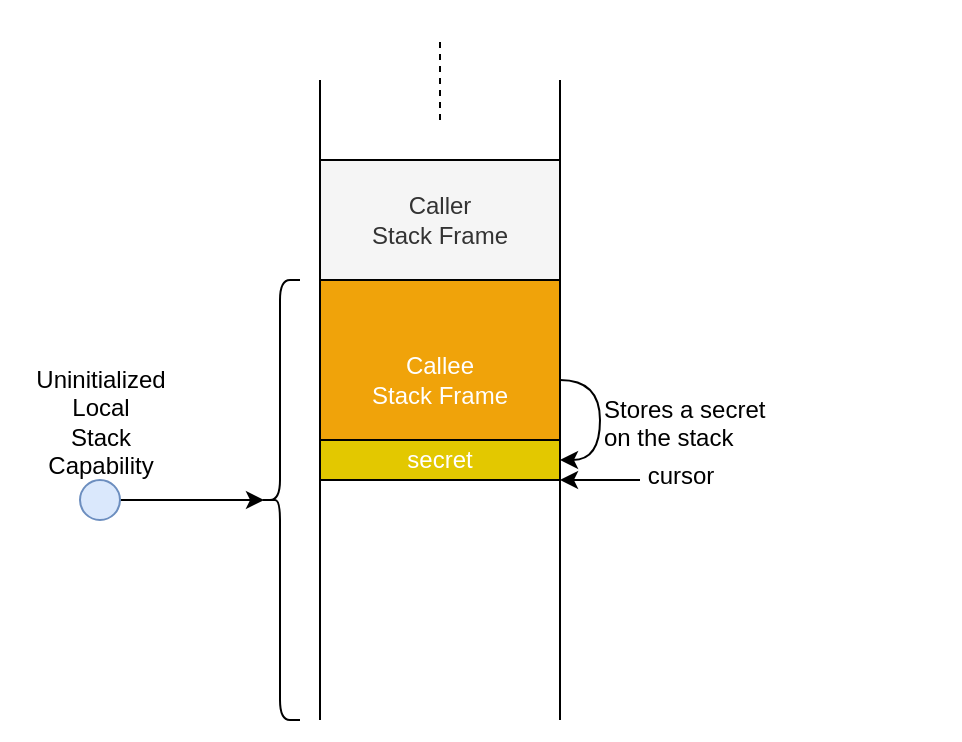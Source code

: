 <mxfile version="12.9.13" type="device"><diagram id="PjYeybVtm9ufVhOcvGIO" name="Page-1"><mxGraphModel dx="1164" dy="729" grid="1" gridSize="10" guides="1" tooltips="1" connect="1" arrows="1" fold="1" page="1" pageScale="1" pageWidth="850" pageHeight="1100" math="0" shadow="0"><root><mxCell id="0"/><mxCell id="1" parent="0"/><mxCell id="wPLPAHOMjOfh2jZ0A3bF-1" value="" style="rounded=0;whiteSpace=wrap;html=1;strokeColor=none;fillColor=none;fontSize=12;" parent="1" vertex="1"><mxGeometry x="80" y="40" width="480" height="370" as="geometry"/></mxCell><mxCell id="3q2pvhwi0i0WQqCyVRY3-1" value="" style="endArrow=none;html=1;" parent="1" edge="1"><mxGeometry width="50" height="50" relative="1" as="geometry"><mxPoint x="240" y="400" as="sourcePoint"/><mxPoint x="240" y="80" as="targetPoint"/></mxGeometry></mxCell><mxCell id="3q2pvhwi0i0WQqCyVRY3-2" value="" style="endArrow=none;html=1;" parent="1" edge="1"><mxGeometry width="50" height="50" relative="1" as="geometry"><mxPoint x="360" y="400" as="sourcePoint"/><mxPoint x="360" y="80" as="targetPoint"/></mxGeometry></mxCell><mxCell id="3q2pvhwi0i0WQqCyVRY3-3" value="" style="endArrow=none;dashed=1;html=1;" parent="1" edge="1"><mxGeometry width="50" height="50" relative="1" as="geometry"><mxPoint x="300" y="100" as="sourcePoint"/><mxPoint x="300" y="60" as="targetPoint"/></mxGeometry></mxCell><mxCell id="3q2pvhwi0i0WQqCyVRY3-4" value="Caller&lt;br&gt;Stack Frame" style="rounded=0;whiteSpace=wrap;html=1;strokeColor=#000000;align=center;fillColor=#f5f5f5;fontColor=#333333;" parent="1" vertex="1"><mxGeometry x="240" y="120" width="120" height="60" as="geometry"/></mxCell><mxCell id="3q2pvhwi0i0WQqCyVRY3-5" value="Callee&lt;br&gt;Stack Frame" style="rounded=0;whiteSpace=wrap;html=1;strokeColor=#000000;align=center;fillColor=#f0a30a;fontColor=#ffffff;" parent="1" vertex="1"><mxGeometry x="240" y="180" width="120" height="100" as="geometry"/></mxCell><mxCell id="3q2pvhwi0i0WQqCyVRY3-10" style="edgeStyle=orthogonalEdgeStyle;rounded=0;orthogonalLoop=1;jettySize=auto;html=1;entryX=0.1;entryY=0.5;entryDx=0;entryDy=0;entryPerimeter=0;" parent="1" source="3q2pvhwi0i0WQqCyVRY3-6" target="3q2pvhwi0i0WQqCyVRY3-7" edge="1"><mxGeometry relative="1" as="geometry"/></mxCell><mxCell id="3q2pvhwi0i0WQqCyVRY3-6" value="" style="ellipse;whiteSpace=wrap;html=1;aspect=fixed;strokeColor=#6c8ebf;align=center;fillColor=#dae8fc;" parent="1" vertex="1"><mxGeometry x="120" y="280" width="20" height="20" as="geometry"/></mxCell><mxCell id="3q2pvhwi0i0WQqCyVRY3-7" value="" style="shape=curlyBracket;whiteSpace=wrap;html=1;rounded=1;strokeColor=#000000;align=center;" parent="1" vertex="1"><mxGeometry x="210" y="180" width="20" height="220" as="geometry"/></mxCell><mxCell id="3q2pvhwi0i0WQqCyVRY3-9" value="Uninitialized&lt;br&gt;Local&lt;br&gt;Stack&lt;br&gt;Capability" style="text;html=1;resizable=0;points=[];autosize=1;align=center;verticalAlign=top;spacingTop=-4;" parent="1" vertex="1"><mxGeometry x="90" y="220" width="80" height="60" as="geometry"/></mxCell><mxCell id="3q2pvhwi0i0WQqCyVRY3-16" value="secret" style="rounded=0;whiteSpace=wrap;html=1;strokeColor=#000000;align=center;fillColor=#e3c800;fontColor=#ffffff;" parent="1" vertex="1"><mxGeometry x="240" y="260" width="120" height="20" as="geometry"/></mxCell><mxCell id="3q2pvhwi0i0WQqCyVRY3-17" value="" style="endArrow=classic;html=1;exitX=1;exitY=0.5;exitDx=0;exitDy=0;entryX=1;entryY=0.5;entryDx=0;entryDy=0;edgeStyle=orthogonalEdgeStyle;curved=1;" parent="1" source="3q2pvhwi0i0WQqCyVRY3-5" target="3q2pvhwi0i0WQqCyVRY3-16" edge="1"><mxGeometry width="50" height="50" relative="1" as="geometry"><mxPoint x="440" y="250" as="sourcePoint"/><mxPoint x="490" y="200" as="targetPoint"/><Array as="points"><mxPoint x="380" y="230"/><mxPoint x="380" y="270"/></Array></mxGeometry></mxCell><mxCell id="3q2pvhwi0i0WQqCyVRY3-18" value="Stores a secret&lt;br&gt;on the stack" style="text;html=1;resizable=0;points=[];autosize=1;align=left;verticalAlign=top;spacingTop=-4;" parent="1" vertex="1"><mxGeometry x="380" y="235" width="100" height="30" as="geometry"/></mxCell><mxCell id="O6J624UZGht1bRqcqRwt-1" value="" style="endArrow=classic;html=1;fontSize=12;" parent="1" edge="1"><mxGeometry width="50" height="50" relative="1" as="geometry"><mxPoint x="400" y="280" as="sourcePoint"/><mxPoint x="360" y="280" as="targetPoint"/></mxGeometry></mxCell><mxCell id="O6J624UZGht1bRqcqRwt-2" value="cursor" style="edgeLabel;html=1;align=center;verticalAlign=middle;resizable=0;points=[];fontSize=12;" parent="O6J624UZGht1bRqcqRwt-1" vertex="1" connectable="0"><mxGeometry x="-1" y="-6" relative="1" as="geometry"><mxPoint x="20" y="4" as="offset"/></mxGeometry></mxCell></root></mxGraphModel></diagram></mxfile>